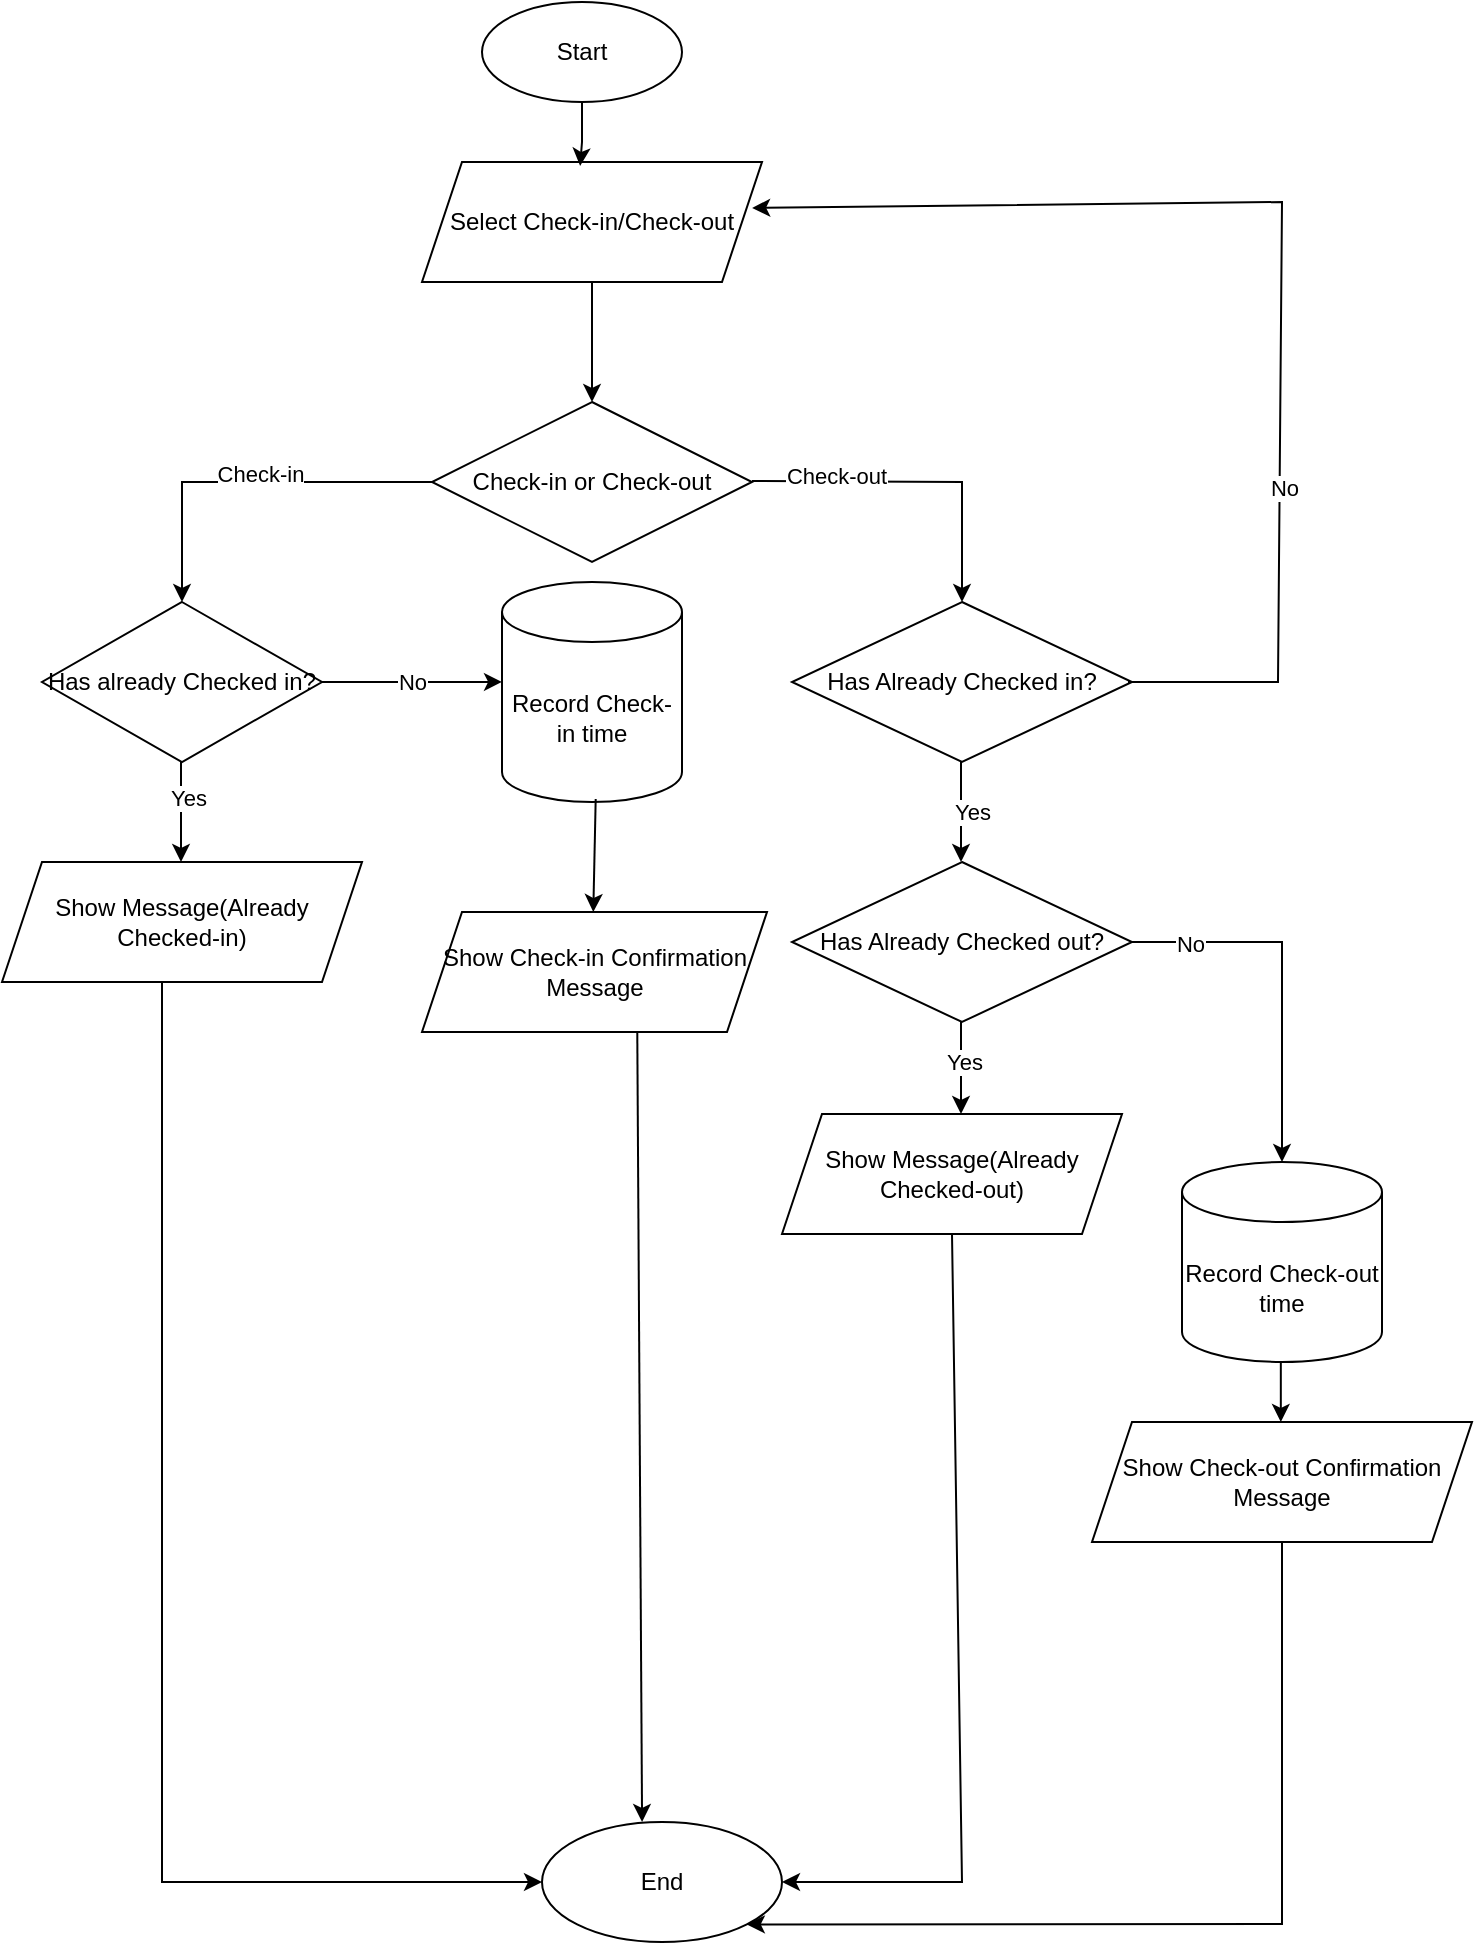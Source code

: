 <mxfile version="26.2.15">
  <diagram name="Page-1" id="FOqGxv8I0rSwtOOf1Y9s">
    <mxGraphModel dx="1007" dy="613" grid="1" gridSize="10" guides="1" tooltips="1" connect="1" arrows="1" fold="1" page="1" pageScale="1" pageWidth="850" pageHeight="1100" math="0" shadow="0">
      <root>
        <mxCell id="0" />
        <mxCell id="1" parent="0" />
        <mxCell id="cO8v5fYEox1S5RVKrO2l-1" value="Start" style="ellipse;whiteSpace=wrap;html=1;" vertex="1" parent="1">
          <mxGeometry x="320" y="20" width="100" height="50" as="geometry" />
        </mxCell>
        <mxCell id="cO8v5fYEox1S5RVKrO2l-10" style="edgeStyle=orthogonalEdgeStyle;rounded=0;orthogonalLoop=1;jettySize=auto;html=1;entryX=0.5;entryY=0;entryDx=0;entryDy=0;" edge="1" parent="1" source="cO8v5fYEox1S5RVKrO2l-2" target="cO8v5fYEox1S5RVKrO2l-5">
          <mxGeometry relative="1" as="geometry" />
        </mxCell>
        <mxCell id="cO8v5fYEox1S5RVKrO2l-2" value="Select Check-in/Check-out" style="shape=parallelogram;perimeter=parallelogramPerimeter;whiteSpace=wrap;html=1;fixedSize=1;" vertex="1" parent="1">
          <mxGeometry x="290" y="100" width="170" height="60" as="geometry" />
        </mxCell>
        <mxCell id="cO8v5fYEox1S5RVKrO2l-4" style="edgeStyle=orthogonalEdgeStyle;rounded=0;orthogonalLoop=1;jettySize=auto;html=1;entryX=0.465;entryY=0.033;entryDx=0;entryDy=0;entryPerimeter=0;" edge="1" parent="1" source="cO8v5fYEox1S5RVKrO2l-1" target="cO8v5fYEox1S5RVKrO2l-2">
          <mxGeometry relative="1" as="geometry" />
        </mxCell>
        <mxCell id="cO8v5fYEox1S5RVKrO2l-5" value="Check-in or Check-out" style="rhombus;whiteSpace=wrap;html=1;" vertex="1" parent="1">
          <mxGeometry x="295" y="220" width="160" height="80" as="geometry" />
        </mxCell>
        <mxCell id="cO8v5fYEox1S5RVKrO2l-11" value="" style="endArrow=classic;html=1;rounded=0;exitX=0;exitY=0.5;exitDx=0;exitDy=0;" edge="1" parent="1" source="cO8v5fYEox1S5RVKrO2l-5">
          <mxGeometry width="50" height="50" relative="1" as="geometry">
            <mxPoint x="188" y="280" as="sourcePoint" />
            <mxPoint x="170" y="320" as="targetPoint" />
            <Array as="points">
              <mxPoint x="170" y="260" />
            </Array>
          </mxGeometry>
        </mxCell>
        <mxCell id="cO8v5fYEox1S5RVKrO2l-12" value="Check-in" style="edgeLabel;html=1;align=center;verticalAlign=middle;resizable=0;points=[];" vertex="1" connectable="0" parent="cO8v5fYEox1S5RVKrO2l-11">
          <mxGeometry x="-0.07" y="-4" relative="1" as="geometry">
            <mxPoint as="offset" />
          </mxGeometry>
        </mxCell>
        <mxCell id="cO8v5fYEox1S5RVKrO2l-66" style="edgeStyle=orthogonalEdgeStyle;rounded=0;orthogonalLoop=1;jettySize=auto;html=1;exitX=1;exitY=0.5;exitDx=0;exitDy=0;" edge="1" parent="1" source="cO8v5fYEox1S5RVKrO2l-13">
          <mxGeometry relative="1" as="geometry">
            <mxPoint x="330" y="359.941" as="targetPoint" />
          </mxGeometry>
        </mxCell>
        <mxCell id="cO8v5fYEox1S5RVKrO2l-69" value="No" style="edgeLabel;html=1;align=center;verticalAlign=middle;resizable=0;points=[];" vertex="1" connectable="0" parent="cO8v5fYEox1S5RVKrO2l-66">
          <mxGeometry x="-0.009" relative="1" as="geometry">
            <mxPoint as="offset" />
          </mxGeometry>
        </mxCell>
        <mxCell id="cO8v5fYEox1S5RVKrO2l-13" value="Has already Checked in?" style="rhombus;whiteSpace=wrap;html=1;" vertex="1" parent="1">
          <mxGeometry x="100" y="320" width="140" height="80" as="geometry" />
        </mxCell>
        <mxCell id="cO8v5fYEox1S5RVKrO2l-20" value="Show Check-in Confirmation Message" style="shape=parallelogram;perimeter=parallelogramPerimeter;whiteSpace=wrap;html=1;fixedSize=1;" vertex="1" parent="1">
          <mxGeometry x="290" y="475" width="172.5" height="60" as="geometry" />
        </mxCell>
        <mxCell id="cO8v5fYEox1S5RVKrO2l-23" value="" style="endArrow=classic;html=1;rounded=0;" edge="1" parent="1">
          <mxGeometry width="50" height="50" relative="1" as="geometry">
            <mxPoint x="169.5" y="400" as="sourcePoint" />
            <mxPoint x="169.5" y="450" as="targetPoint" />
          </mxGeometry>
        </mxCell>
        <mxCell id="cO8v5fYEox1S5RVKrO2l-24" value="Yes" style="edgeLabel;html=1;align=center;verticalAlign=middle;resizable=0;points=[];" vertex="1" connectable="0" parent="cO8v5fYEox1S5RVKrO2l-23">
          <mxGeometry x="-0.28" y="3" relative="1" as="geometry">
            <mxPoint as="offset" />
          </mxGeometry>
        </mxCell>
        <mxCell id="cO8v5fYEox1S5RVKrO2l-25" value="Show Message(Already Checked-in)" style="shape=parallelogram;perimeter=parallelogramPerimeter;whiteSpace=wrap;html=1;fixedSize=1;" vertex="1" parent="1">
          <mxGeometry x="80" y="450" width="180" height="60" as="geometry" />
        </mxCell>
        <mxCell id="cO8v5fYEox1S5RVKrO2l-26" value="" style="endArrow=classic;html=1;rounded=0;" edge="1" parent="1">
          <mxGeometry width="50" height="50" relative="1" as="geometry">
            <mxPoint x="455" y="259.5" as="sourcePoint" />
            <mxPoint x="560" y="320" as="targetPoint" />
            <Array as="points">
              <mxPoint x="560" y="260" />
            </Array>
          </mxGeometry>
        </mxCell>
        <mxCell id="cO8v5fYEox1S5RVKrO2l-27" value="Check-out" style="edgeLabel;html=1;align=center;verticalAlign=middle;resizable=0;points=[];" vertex="1" connectable="0" parent="cO8v5fYEox1S5RVKrO2l-26">
          <mxGeometry x="-0.491" y="3" relative="1" as="geometry">
            <mxPoint as="offset" />
          </mxGeometry>
        </mxCell>
        <mxCell id="cO8v5fYEox1S5RVKrO2l-28" value="Has Already Checked in?" style="rhombus;whiteSpace=wrap;html=1;" vertex="1" parent="1">
          <mxGeometry x="475" y="320" width="170" height="80" as="geometry" />
        </mxCell>
        <mxCell id="cO8v5fYEox1S5RVKrO2l-33" value="" style="endArrow=classic;html=1;rounded=0;entryX=0.971;entryY=0.383;entryDx=0;entryDy=0;entryPerimeter=0;" edge="1" parent="1" target="cO8v5fYEox1S5RVKrO2l-2">
          <mxGeometry width="50" height="50" relative="1" as="geometry">
            <mxPoint x="643" y="360" as="sourcePoint" />
            <mxPoint x="718" y="120" as="targetPoint" />
            <Array as="points">
              <mxPoint x="718" y="360" />
              <mxPoint x="720" y="120" />
            </Array>
          </mxGeometry>
        </mxCell>
        <mxCell id="cO8v5fYEox1S5RVKrO2l-35" value="No" style="edgeLabel;html=1;align=center;verticalAlign=middle;resizable=0;points=[];" vertex="1" connectable="0" parent="cO8v5fYEox1S5RVKrO2l-33">
          <mxGeometry x="-0.407" y="-2" relative="1" as="geometry">
            <mxPoint as="offset" />
          </mxGeometry>
        </mxCell>
        <mxCell id="cO8v5fYEox1S5RVKrO2l-36" value="" style="endArrow=classic;html=1;rounded=0;" edge="1" parent="1">
          <mxGeometry width="50" height="50" relative="1" as="geometry">
            <mxPoint x="559.5" y="400" as="sourcePoint" />
            <mxPoint x="559.5" y="450" as="targetPoint" />
          </mxGeometry>
        </mxCell>
        <mxCell id="cO8v5fYEox1S5RVKrO2l-37" value="Yes" style="edgeLabel;html=1;align=center;verticalAlign=middle;resizable=0;points=[];" vertex="1" connectable="0" parent="cO8v5fYEox1S5RVKrO2l-36">
          <mxGeometry y="5" relative="1" as="geometry">
            <mxPoint as="offset" />
          </mxGeometry>
        </mxCell>
        <mxCell id="cO8v5fYEox1S5RVKrO2l-48" value="Has Already Checked out?" style="rhombus;whiteSpace=wrap;html=1;" vertex="1" parent="1">
          <mxGeometry x="475" y="450" width="170" height="80" as="geometry" />
        </mxCell>
        <mxCell id="cO8v5fYEox1S5RVKrO2l-49" value="" style="endArrow=classic;html=1;rounded=0;" edge="1" parent="1">
          <mxGeometry width="50" height="50" relative="1" as="geometry">
            <mxPoint x="559.5" y="530" as="sourcePoint" />
            <mxPoint x="559.5" y="576" as="targetPoint" />
          </mxGeometry>
        </mxCell>
        <mxCell id="cO8v5fYEox1S5RVKrO2l-50" value="Yes" style="edgeLabel;html=1;align=center;verticalAlign=middle;resizable=0;points=[];" vertex="1" connectable="0" parent="cO8v5fYEox1S5RVKrO2l-49">
          <mxGeometry x="-0.478" y="-2" relative="1" as="geometry">
            <mxPoint x="3" y="8" as="offset" />
          </mxGeometry>
        </mxCell>
        <mxCell id="cO8v5fYEox1S5RVKrO2l-51" value="Show Message(Already Checked-out)" style="shape=parallelogram;perimeter=parallelogramPerimeter;whiteSpace=wrap;html=1;fixedSize=1;" vertex="1" parent="1">
          <mxGeometry x="470" y="576" width="170" height="60" as="geometry" />
        </mxCell>
        <mxCell id="cO8v5fYEox1S5RVKrO2l-52" value="" style="endArrow=classic;html=1;rounded=0;" edge="1" parent="1">
          <mxGeometry width="50" height="50" relative="1" as="geometry">
            <mxPoint x="645" y="490" as="sourcePoint" />
            <mxPoint x="720" y="600" as="targetPoint" />
            <Array as="points">
              <mxPoint x="720" y="490" />
            </Array>
          </mxGeometry>
        </mxCell>
        <mxCell id="cO8v5fYEox1S5RVKrO2l-53" value="No" style="edgeLabel;html=1;align=center;verticalAlign=middle;resizable=0;points=[];" vertex="1" connectable="0" parent="cO8v5fYEox1S5RVKrO2l-52">
          <mxGeometry x="-0.686" y="-1" relative="1" as="geometry">
            <mxPoint as="offset" />
          </mxGeometry>
        </mxCell>
        <mxCell id="cO8v5fYEox1S5RVKrO2l-57" value="" style="endArrow=classic;html=1;rounded=0;" edge="1" parent="1">
          <mxGeometry width="50" height="50" relative="1" as="geometry">
            <mxPoint x="719.41" y="700" as="sourcePoint" />
            <mxPoint x="719.41" y="730" as="targetPoint" />
          </mxGeometry>
        </mxCell>
        <mxCell id="cO8v5fYEox1S5RVKrO2l-58" value="Show Check-out Confirmation Message" style="shape=parallelogram;perimeter=parallelogramPerimeter;whiteSpace=wrap;html=1;fixedSize=1;" vertex="1" parent="1">
          <mxGeometry x="625" y="730" width="190" height="60" as="geometry" />
        </mxCell>
        <mxCell id="cO8v5fYEox1S5RVKrO2l-65" value="Record Check-in time" style="shape=cylinder3;whiteSpace=wrap;html=1;boundedLbl=1;backgroundOutline=1;size=15;" vertex="1" parent="1">
          <mxGeometry x="330" y="310" width="90" height="110" as="geometry" />
        </mxCell>
        <mxCell id="cO8v5fYEox1S5RVKrO2l-70" value="" style="endArrow=classic;html=1;rounded=0;exitX=0.648;exitY=0.999;exitDx=0;exitDy=0;exitPerimeter=0;entryX=0.563;entryY=0.024;entryDx=0;entryDy=0;entryPerimeter=0;" edge="1" parent="1">
          <mxGeometry width="50" height="50" relative="1" as="geometry">
            <mxPoint x="376.85" y="418.45" as="sourcePoint" />
            <mxPoint x="375.648" y="475.0" as="targetPoint" />
          </mxGeometry>
        </mxCell>
        <mxCell id="cO8v5fYEox1S5RVKrO2l-71" value="Record Check-out time" style="shape=cylinder3;whiteSpace=wrap;html=1;boundedLbl=1;backgroundOutline=1;size=15;" vertex="1" parent="1">
          <mxGeometry x="670" y="600" width="100" height="100" as="geometry" />
        </mxCell>
        <mxCell id="cO8v5fYEox1S5RVKrO2l-72" value="End" style="ellipse;whiteSpace=wrap;html=1;" vertex="1" parent="1">
          <mxGeometry x="350" y="930" width="120" height="60" as="geometry" />
        </mxCell>
        <mxCell id="cO8v5fYEox1S5RVKrO2l-73" value="" style="endArrow=classic;html=1;rounded=0;" edge="1" parent="1">
          <mxGeometry width="50" height="50" relative="1" as="geometry">
            <mxPoint x="160" y="510" as="sourcePoint" />
            <mxPoint x="350" y="960" as="targetPoint" />
            <Array as="points">
              <mxPoint x="160" y="960" />
            </Array>
          </mxGeometry>
        </mxCell>
        <mxCell id="cO8v5fYEox1S5RVKrO2l-74" value="" style="endArrow=classic;html=1;rounded=0;exitX=0.624;exitY=1.004;exitDx=0;exitDy=0;entryX=0.417;entryY=0;entryDx=0;entryDy=0;entryPerimeter=0;exitPerimeter=0;" edge="1" parent="1" source="cO8v5fYEox1S5RVKrO2l-20" target="cO8v5fYEox1S5RVKrO2l-72">
          <mxGeometry width="50" height="50" relative="1" as="geometry">
            <mxPoint x="410" y="740" as="sourcePoint" />
            <mxPoint x="460" y="690" as="targetPoint" />
          </mxGeometry>
        </mxCell>
        <mxCell id="cO8v5fYEox1S5RVKrO2l-75" value="" style="endArrow=classic;html=1;rounded=0;exitX=0.5;exitY=1;exitDx=0;exitDy=0;entryX=1;entryY=0.5;entryDx=0;entryDy=0;" edge="1" parent="1" source="cO8v5fYEox1S5RVKrO2l-51" target="cO8v5fYEox1S5RVKrO2l-72">
          <mxGeometry width="50" height="50" relative="1" as="geometry">
            <mxPoint x="559.41" y="636" as="sourcePoint" />
            <mxPoint x="559.41" y="936" as="targetPoint" />
            <Array as="points">
              <mxPoint x="560" y="960" />
            </Array>
          </mxGeometry>
        </mxCell>
        <mxCell id="cO8v5fYEox1S5RVKrO2l-76" value="" style="endArrow=classic;html=1;rounded=0;entryX=1;entryY=1;entryDx=0;entryDy=0;exitX=0.5;exitY=1;exitDx=0;exitDy=0;" edge="1" parent="1" source="cO8v5fYEox1S5RVKrO2l-58" target="cO8v5fYEox1S5RVKrO2l-72">
          <mxGeometry width="50" height="50" relative="1" as="geometry">
            <mxPoint x="740" y="910" as="sourcePoint" />
            <mxPoint x="447.844" y="1031.002" as="targetPoint" />
            <Array as="points">
              <mxPoint x="720" y="981" />
            </Array>
          </mxGeometry>
        </mxCell>
      </root>
    </mxGraphModel>
  </diagram>
</mxfile>
